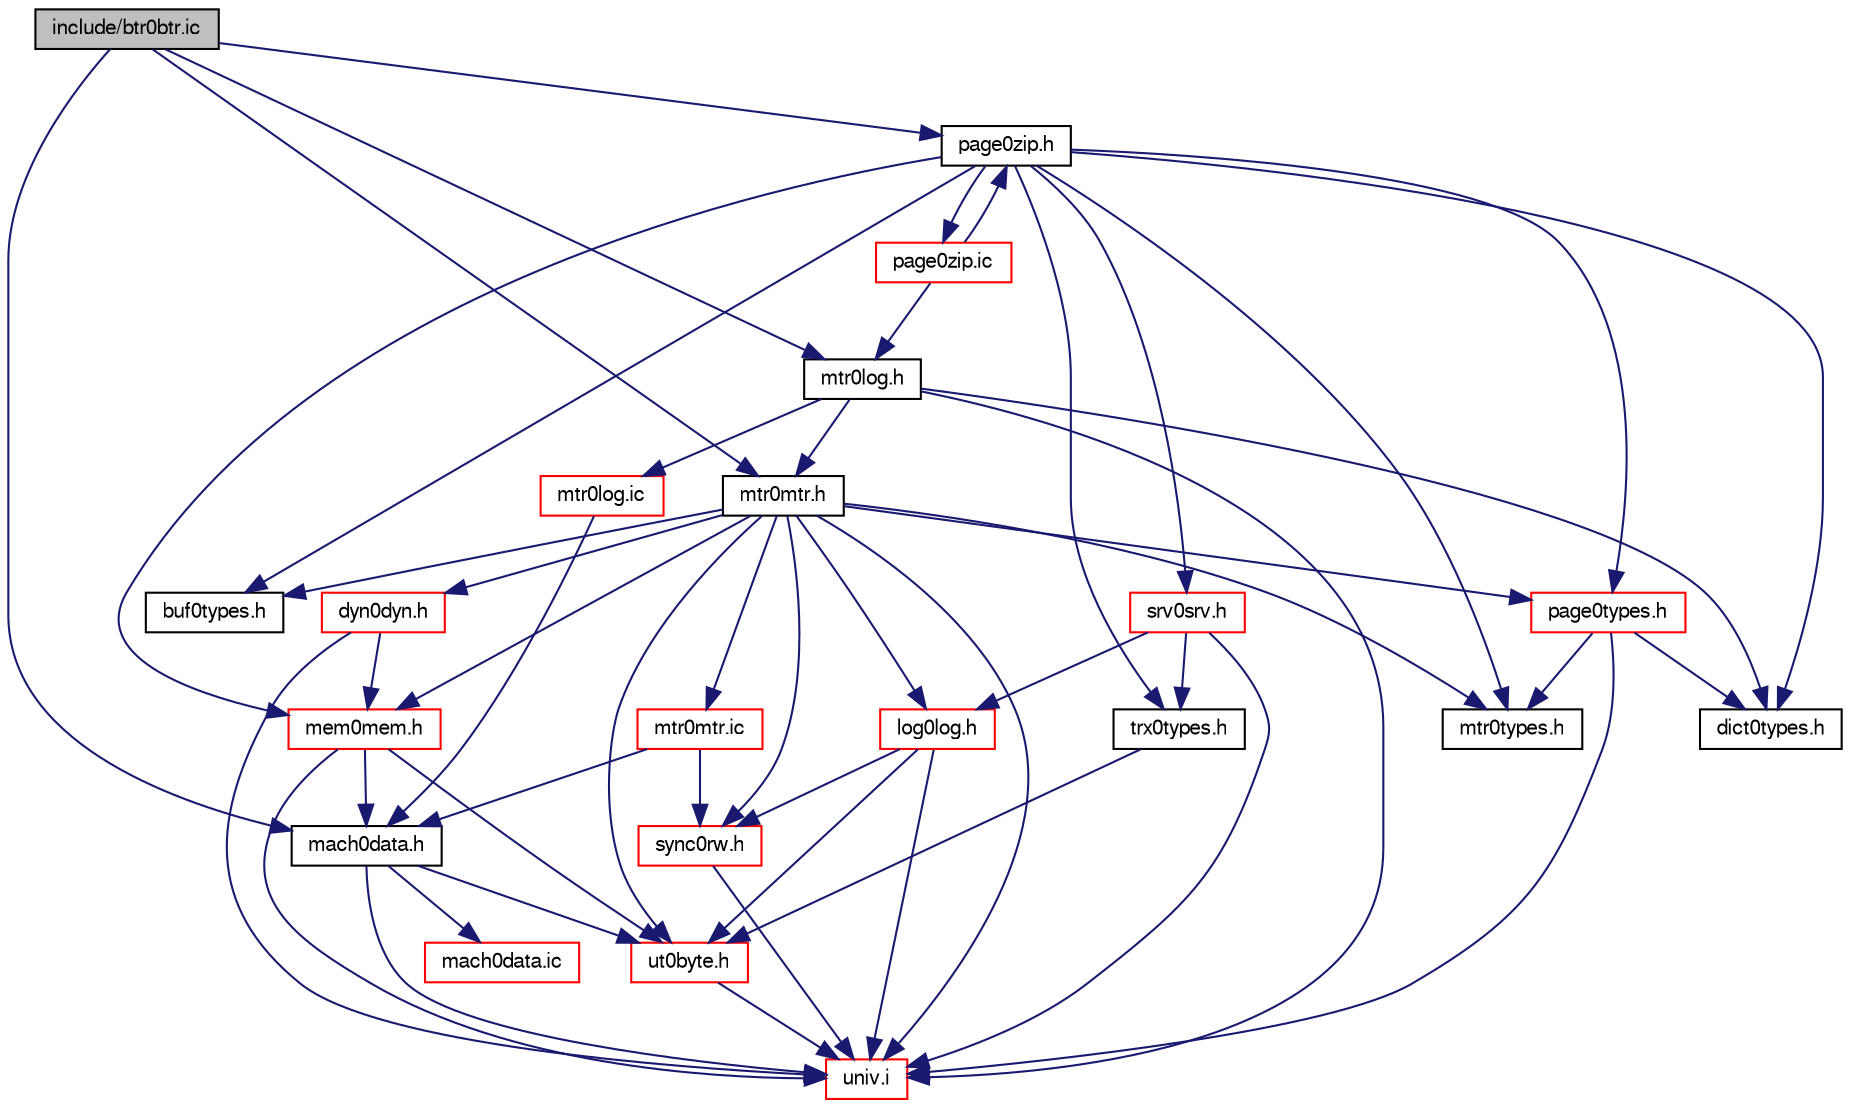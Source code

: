 digraph "include/btr0btr.ic"
{
  bgcolor="transparent";
  edge [fontname="FreeSans",fontsize="10",labelfontname="FreeSans",labelfontsize="10"];
  node [fontname="FreeSans",fontsize="10",shape=record];
  Node1 [label="include/btr0btr.ic",height=0.2,width=0.4,color="black", fillcolor="grey75", style="filled" fontcolor="black"];
  Node1 -> Node2 [color="midnightblue",fontsize="10",style="solid",fontname="FreeSans"];
  Node2 [label="mach0data.h",height=0.2,width=0.4,color="black",URL="$mach0data_8h.html"];
  Node2 -> Node3 [color="midnightblue",fontsize="10",style="solid",fontname="FreeSans"];
  Node3 [label="univ.i",height=0.2,width=0.4,color="red",URL="$univ_8i.html"];
  Node2 -> Node4 [color="midnightblue",fontsize="10",style="solid",fontname="FreeSans"];
  Node4 [label="ut0byte.h",height=0.2,width=0.4,color="red",URL="$ut0byte_8h.html"];
  Node4 -> Node3 [color="midnightblue",fontsize="10",style="solid",fontname="FreeSans"];
  Node2 -> Node5 [color="midnightblue",fontsize="10",style="solid",fontname="FreeSans"];
  Node5 [label="mach0data.ic",height=0.2,width=0.4,color="red",URL="$mach0data_8ic.html"];
  Node1 -> Node6 [color="midnightblue",fontsize="10",style="solid",fontname="FreeSans"];
  Node6 [label="mtr0mtr.h",height=0.2,width=0.4,color="black",URL="$mtr0mtr_8h.html"];
  Node6 -> Node3 [color="midnightblue",fontsize="10",style="solid",fontname="FreeSans"];
  Node6 -> Node7 [color="midnightblue",fontsize="10",style="solid",fontname="FreeSans"];
  Node7 [label="mem0mem.h",height=0.2,width=0.4,color="red",URL="$mem0mem_8h.html"];
  Node7 -> Node3 [color="midnightblue",fontsize="10",style="solid",fontname="FreeSans"];
  Node7 -> Node4 [color="midnightblue",fontsize="10",style="solid",fontname="FreeSans"];
  Node7 -> Node2 [color="midnightblue",fontsize="10",style="solid",fontname="FreeSans"];
  Node6 -> Node8 [color="midnightblue",fontsize="10",style="solid",fontname="FreeSans"];
  Node8 [label="dyn0dyn.h",height=0.2,width=0.4,color="red",URL="$dyn0dyn_8h.html"];
  Node8 -> Node3 [color="midnightblue",fontsize="10",style="solid",fontname="FreeSans"];
  Node8 -> Node7 [color="midnightblue",fontsize="10",style="solid",fontname="FreeSans"];
  Node6 -> Node9 [color="midnightblue",fontsize="10",style="solid",fontname="FreeSans"];
  Node9 [label="buf0types.h",height=0.2,width=0.4,color="black",URL="$buf0types_8h.html"];
  Node6 -> Node10 [color="midnightblue",fontsize="10",style="solid",fontname="FreeSans"];
  Node10 [label="sync0rw.h",height=0.2,width=0.4,color="red",URL="$sync0rw_8h.html"];
  Node10 -> Node3 [color="midnightblue",fontsize="10",style="solid",fontname="FreeSans"];
  Node6 -> Node4 [color="midnightblue",fontsize="10",style="solid",fontname="FreeSans"];
  Node6 -> Node11 [color="midnightblue",fontsize="10",style="solid",fontname="FreeSans"];
  Node11 [label="mtr0types.h",height=0.2,width=0.4,color="black",URL="$mtr0types_8h.html"];
  Node6 -> Node12 [color="midnightblue",fontsize="10",style="solid",fontname="FreeSans"];
  Node12 [label="page0types.h",height=0.2,width=0.4,color="red",URL="$page0types_8h.html"];
  Node12 -> Node3 [color="midnightblue",fontsize="10",style="solid",fontname="FreeSans"];
  Node12 -> Node13 [color="midnightblue",fontsize="10",style="solid",fontname="FreeSans"];
  Node13 [label="dict0types.h",height=0.2,width=0.4,color="black",URL="$dict0types_8h.html"];
  Node12 -> Node11 [color="midnightblue",fontsize="10",style="solid",fontname="FreeSans"];
  Node6 -> Node14 [color="midnightblue",fontsize="10",style="solid",fontname="FreeSans"];
  Node14 [label="log0log.h",height=0.2,width=0.4,color="red",URL="$log0log_8h.html"];
  Node14 -> Node3 [color="midnightblue",fontsize="10",style="solid",fontname="FreeSans"];
  Node14 -> Node4 [color="midnightblue",fontsize="10",style="solid",fontname="FreeSans"];
  Node14 -> Node10 [color="midnightblue",fontsize="10",style="solid",fontname="FreeSans"];
  Node6 -> Node15 [color="midnightblue",fontsize="10",style="solid",fontname="FreeSans"];
  Node15 [label="mtr0mtr.ic",height=0.2,width=0.4,color="red",URL="$mtr0mtr_8ic.html"];
  Node15 -> Node10 [color="midnightblue",fontsize="10",style="solid",fontname="FreeSans"];
  Node15 -> Node2 [color="midnightblue",fontsize="10",style="solid",fontname="FreeSans"];
  Node1 -> Node16 [color="midnightblue",fontsize="10",style="solid",fontname="FreeSans"];
  Node16 [label="mtr0log.h",height=0.2,width=0.4,color="black",URL="$mtr0log_8h.html"];
  Node16 -> Node3 [color="midnightblue",fontsize="10",style="solid",fontname="FreeSans"];
  Node16 -> Node6 [color="midnightblue",fontsize="10",style="solid",fontname="FreeSans"];
  Node16 -> Node13 [color="midnightblue",fontsize="10",style="solid",fontname="FreeSans"];
  Node16 -> Node17 [color="midnightblue",fontsize="10",style="solid",fontname="FreeSans"];
  Node17 [label="mtr0log.ic",height=0.2,width=0.4,color="red",URL="$mtr0log_8ic.html"];
  Node17 -> Node2 [color="midnightblue",fontsize="10",style="solid",fontname="FreeSans"];
  Node1 -> Node18 [color="midnightblue",fontsize="10",style="solid",fontname="FreeSans"];
  Node18 [label="page0zip.h",height=0.2,width=0.4,color="black",URL="$page0zip_8h.html"];
  Node18 -> Node11 [color="midnightblue",fontsize="10",style="solid",fontname="FreeSans"];
  Node18 -> Node12 [color="midnightblue",fontsize="10",style="solid",fontname="FreeSans"];
  Node18 -> Node9 [color="midnightblue",fontsize="10",style="solid",fontname="FreeSans"];
  Node18 -> Node13 [color="midnightblue",fontsize="10",style="solid",fontname="FreeSans"];
  Node18 -> Node19 [color="midnightblue",fontsize="10",style="solid",fontname="FreeSans"];
  Node19 [label="srv0srv.h",height=0.2,width=0.4,color="red",URL="$srv0srv_8h.html"];
  Node19 -> Node3 [color="midnightblue",fontsize="10",style="solid",fontname="FreeSans"];
  Node19 -> Node14 [color="midnightblue",fontsize="10",style="solid",fontname="FreeSans"];
  Node19 -> Node20 [color="midnightblue",fontsize="10",style="solid",fontname="FreeSans"];
  Node20 [label="trx0types.h",height=0.2,width=0.4,color="black",URL="$trx0types_8h.html"];
  Node20 -> Node4 [color="midnightblue",fontsize="10",style="solid",fontname="FreeSans"];
  Node18 -> Node20 [color="midnightblue",fontsize="10",style="solid",fontname="FreeSans"];
  Node18 -> Node7 [color="midnightblue",fontsize="10",style="solid",fontname="FreeSans"];
  Node18 -> Node21 [color="midnightblue",fontsize="10",style="solid",fontname="FreeSans"];
  Node21 [label="page0zip.ic",height=0.2,width=0.4,color="red",URL="$page0zip_8ic.html"];
  Node21 -> Node18 [color="midnightblue",fontsize="10",style="solid",fontname="FreeSans"];
  Node21 -> Node16 [color="midnightblue",fontsize="10",style="solid",fontname="FreeSans"];
}
